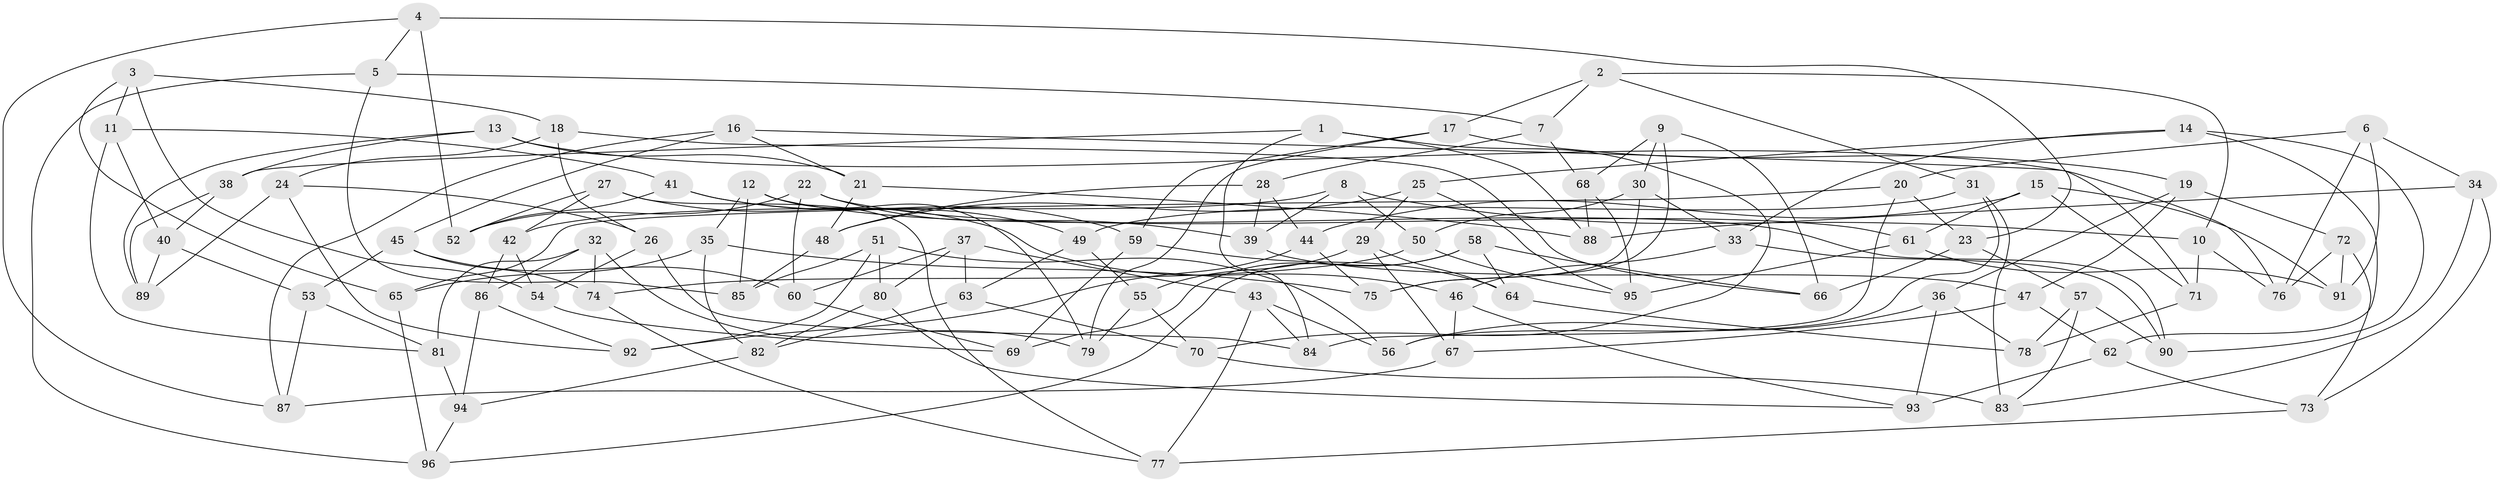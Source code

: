// Generated by graph-tools (version 1.1) at 2025/50/03/09/25 03:50:56]
// undirected, 96 vertices, 192 edges
graph export_dot {
graph [start="1"]
  node [color=gray90,style=filled];
  1;
  2;
  3;
  4;
  5;
  6;
  7;
  8;
  9;
  10;
  11;
  12;
  13;
  14;
  15;
  16;
  17;
  18;
  19;
  20;
  21;
  22;
  23;
  24;
  25;
  26;
  27;
  28;
  29;
  30;
  31;
  32;
  33;
  34;
  35;
  36;
  37;
  38;
  39;
  40;
  41;
  42;
  43;
  44;
  45;
  46;
  47;
  48;
  49;
  50;
  51;
  52;
  53;
  54;
  55;
  56;
  57;
  58;
  59;
  60;
  61;
  62;
  63;
  64;
  65;
  66;
  67;
  68;
  69;
  70;
  71;
  72;
  73;
  74;
  75;
  76;
  77;
  78;
  79;
  80;
  81;
  82;
  83;
  84;
  85;
  86;
  87;
  88;
  89;
  90;
  91;
  92;
  93;
  94;
  95;
  96;
  1 -- 70;
  1 -- 84;
  1 -- 38;
  1 -- 88;
  2 -- 7;
  2 -- 10;
  2 -- 31;
  2 -- 17;
  3 -- 18;
  3 -- 54;
  3 -- 11;
  3 -- 65;
  4 -- 87;
  4 -- 5;
  4 -- 52;
  4 -- 23;
  5 -- 96;
  5 -- 85;
  5 -- 7;
  6 -- 20;
  6 -- 91;
  6 -- 34;
  6 -- 76;
  7 -- 28;
  7 -- 68;
  8 -- 10;
  8 -- 42;
  8 -- 39;
  8 -- 50;
  9 -- 68;
  9 -- 30;
  9 -- 75;
  9 -- 66;
  10 -- 76;
  10 -- 71;
  11 -- 41;
  11 -- 40;
  11 -- 81;
  12 -- 79;
  12 -- 85;
  12 -- 35;
  12 -- 90;
  13 -- 76;
  13 -- 38;
  13 -- 89;
  13 -- 21;
  14 -- 62;
  14 -- 25;
  14 -- 33;
  14 -- 90;
  15 -- 91;
  15 -- 61;
  15 -- 71;
  15 -- 44;
  16 -- 71;
  16 -- 21;
  16 -- 87;
  16 -- 45;
  17 -- 19;
  17 -- 79;
  17 -- 59;
  18 -- 26;
  18 -- 24;
  18 -- 66;
  19 -- 36;
  19 -- 72;
  19 -- 47;
  20 -- 84;
  20 -- 23;
  20 -- 65;
  21 -- 48;
  21 -- 88;
  22 -- 39;
  22 -- 52;
  22 -- 61;
  22 -- 60;
  23 -- 57;
  23 -- 66;
  24 -- 92;
  24 -- 26;
  24 -- 89;
  25 -- 29;
  25 -- 48;
  25 -- 95;
  26 -- 84;
  26 -- 54;
  27 -- 42;
  27 -- 46;
  27 -- 77;
  27 -- 52;
  28 -- 39;
  28 -- 48;
  28 -- 44;
  29 -- 67;
  29 -- 55;
  29 -- 64;
  30 -- 33;
  30 -- 50;
  30 -- 75;
  31 -- 56;
  31 -- 83;
  31 -- 49;
  32 -- 79;
  32 -- 81;
  32 -- 74;
  32 -- 86;
  33 -- 90;
  33 -- 46;
  34 -- 83;
  34 -- 73;
  34 -- 88;
  35 -- 65;
  35 -- 82;
  35 -- 75;
  36 -- 56;
  36 -- 93;
  36 -- 78;
  37 -- 63;
  37 -- 43;
  37 -- 60;
  37 -- 80;
  38 -- 40;
  38 -- 89;
  39 -- 47;
  40 -- 89;
  40 -- 53;
  41 -- 59;
  41 -- 52;
  41 -- 49;
  42 -- 54;
  42 -- 86;
  43 -- 77;
  43 -- 84;
  43 -- 56;
  44 -- 75;
  44 -- 92;
  45 -- 74;
  45 -- 60;
  45 -- 53;
  46 -- 67;
  46 -- 93;
  47 -- 67;
  47 -- 62;
  48 -- 85;
  49 -- 55;
  49 -- 63;
  50 -- 95;
  50 -- 74;
  51 -- 85;
  51 -- 92;
  51 -- 56;
  51 -- 80;
  53 -- 81;
  53 -- 87;
  54 -- 69;
  55 -- 70;
  55 -- 79;
  57 -- 90;
  57 -- 78;
  57 -- 83;
  58 -- 69;
  58 -- 96;
  58 -- 64;
  58 -- 66;
  59 -- 69;
  59 -- 64;
  60 -- 69;
  61 -- 95;
  61 -- 91;
  62 -- 73;
  62 -- 93;
  63 -- 70;
  63 -- 82;
  64 -- 78;
  65 -- 96;
  67 -- 87;
  68 -- 88;
  68 -- 95;
  70 -- 83;
  71 -- 78;
  72 -- 76;
  72 -- 91;
  72 -- 73;
  73 -- 77;
  74 -- 77;
  80 -- 93;
  80 -- 82;
  81 -- 94;
  82 -- 94;
  86 -- 92;
  86 -- 94;
  94 -- 96;
}

